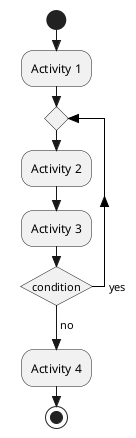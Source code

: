 {
  "sha1": "o8eb0bca9dyghfsjbhgcr12isju0wd4",
  "insertion": {
    "when": "2024-06-04T17:28:39.510Z",
    "url": "https://forum.plantuml.net/17898/activity-diagrama-skinparam-conditionstyle-insidediamond?show=17900#a17900",
    "user": "plantuml@gmail.com"
  }
}
@startuml
skinparam style strictuml
skinparam conditionStyle InsideDiamond
start
:Activity 1;
repeat
    :Activity 2;
    :Activity 3;
repeat while (condition) is (yes) -[#black]-> yes
-> no;
:Activity 4;
stop
@enduml
